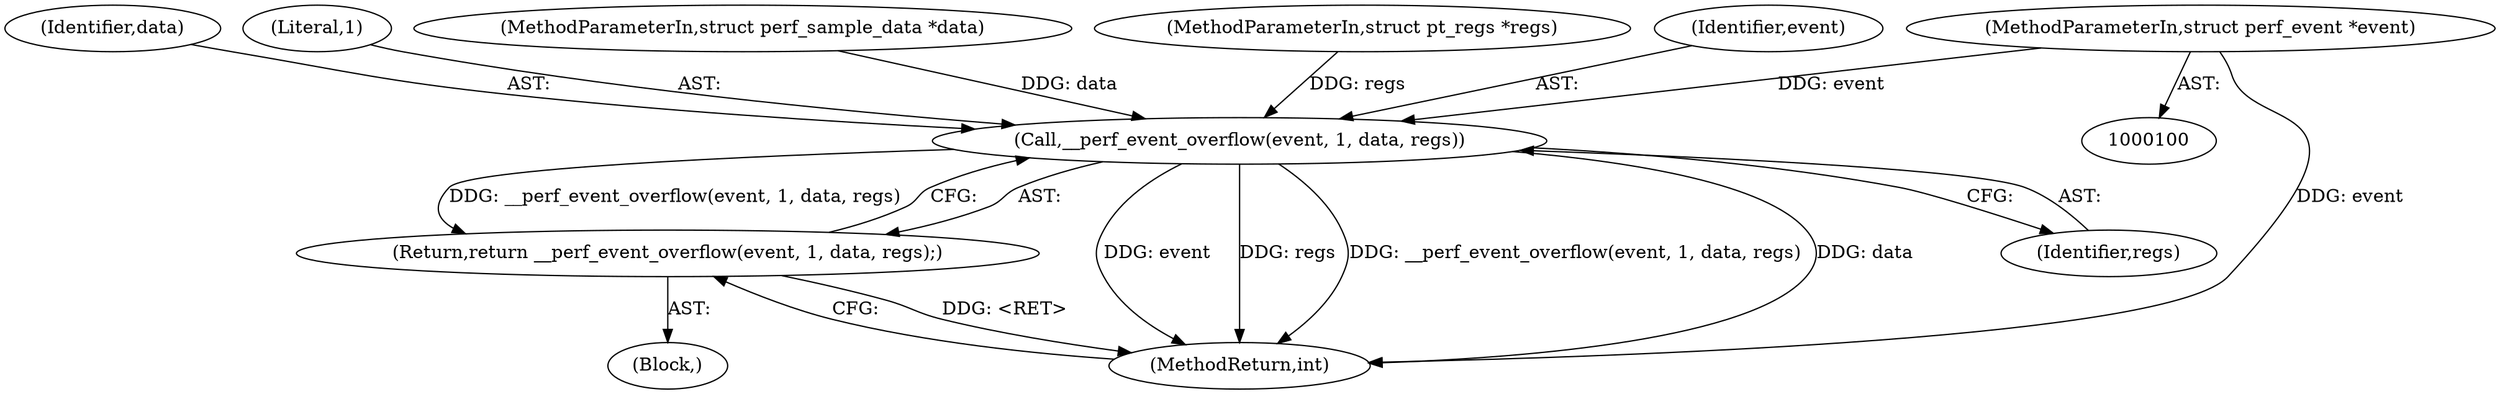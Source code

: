 digraph "0_linux_a8b0ca17b80e92faab46ee7179ba9e99ccb61233_60@pointer" {
"1000101" [label="(MethodParameterIn,struct perf_event *event)"];
"1000106" [label="(Call,__perf_event_overflow(event, 1, data, regs))"];
"1000105" [label="(Return,return __perf_event_overflow(event, 1, data, regs);)"];
"1000109" [label="(Identifier,data)"];
"1000108" [label="(Literal,1)"];
"1000111" [label="(MethodReturn,int)"];
"1000104" [label="(Block,)"];
"1000106" [label="(Call,__perf_event_overflow(event, 1, data, regs))"];
"1000110" [label="(Identifier,regs)"];
"1000105" [label="(Return,return __perf_event_overflow(event, 1, data, regs);)"];
"1000102" [label="(MethodParameterIn,struct perf_sample_data *data)"];
"1000103" [label="(MethodParameterIn,struct pt_regs *regs)"];
"1000107" [label="(Identifier,event)"];
"1000101" [label="(MethodParameterIn,struct perf_event *event)"];
"1000101" -> "1000100"  [label="AST: "];
"1000101" -> "1000111"  [label="DDG: event"];
"1000101" -> "1000106"  [label="DDG: event"];
"1000106" -> "1000105"  [label="AST: "];
"1000106" -> "1000110"  [label="CFG: "];
"1000107" -> "1000106"  [label="AST: "];
"1000108" -> "1000106"  [label="AST: "];
"1000109" -> "1000106"  [label="AST: "];
"1000110" -> "1000106"  [label="AST: "];
"1000105" -> "1000106"  [label="CFG: "];
"1000106" -> "1000111"  [label="DDG: event"];
"1000106" -> "1000111"  [label="DDG: regs"];
"1000106" -> "1000111"  [label="DDG: __perf_event_overflow(event, 1, data, regs)"];
"1000106" -> "1000111"  [label="DDG: data"];
"1000106" -> "1000105"  [label="DDG: __perf_event_overflow(event, 1, data, regs)"];
"1000102" -> "1000106"  [label="DDG: data"];
"1000103" -> "1000106"  [label="DDG: regs"];
"1000105" -> "1000104"  [label="AST: "];
"1000111" -> "1000105"  [label="CFG: "];
"1000105" -> "1000111"  [label="DDG: <RET>"];
}
